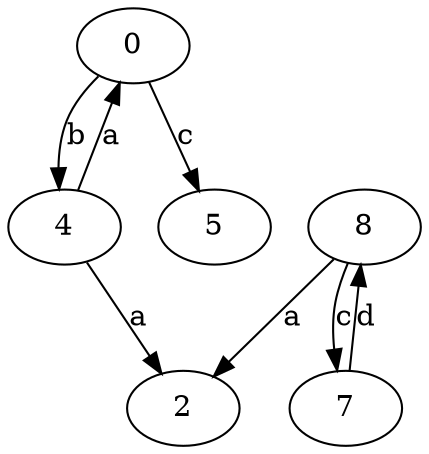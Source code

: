 strict digraph  {
0;
2;
4;
5;
7;
8;
0 -> 4  [label=b];
0 -> 5  [label=c];
4 -> 0  [label=a];
4 -> 2  [label=a];
7 -> 8  [label=d];
8 -> 2  [label=a];
8 -> 7  [label=c];
}
